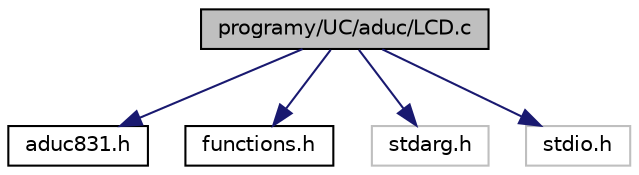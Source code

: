 digraph "programy/UC/aduc/LCD.c"
{
  edge [fontname="Helvetica",fontsize="10",labelfontname="Helvetica",labelfontsize="10"];
  node [fontname="Helvetica",fontsize="10",shape=record];
  Node0 [label="programy/UC/aduc/LCD.c",height=0.2,width=0.4,color="black", fillcolor="grey75", style="filled", fontcolor="black"];
  Node0 -> Node1 [color="midnightblue",fontsize="10",style="solid",fontname="Helvetica"];
  Node1 [label="aduc831.h",height=0.2,width=0.4,color="black", fillcolor="white", style="filled",URL="$aduc831_8h.html"];
  Node0 -> Node2 [color="midnightblue",fontsize="10",style="solid",fontname="Helvetica"];
  Node2 [label="functions.h",height=0.2,width=0.4,color="black", fillcolor="white", style="filled",URL="$functions_8h.html",tooltip="DEKLARACJE funckji. "];
  Node0 -> Node3 [color="midnightblue",fontsize="10",style="solid",fontname="Helvetica"];
  Node3 [label="stdarg.h",height=0.2,width=0.4,color="grey75", fillcolor="white", style="filled"];
  Node0 -> Node4 [color="midnightblue",fontsize="10",style="solid",fontname="Helvetica"];
  Node4 [label="stdio.h",height=0.2,width=0.4,color="grey75", fillcolor="white", style="filled"];
}
